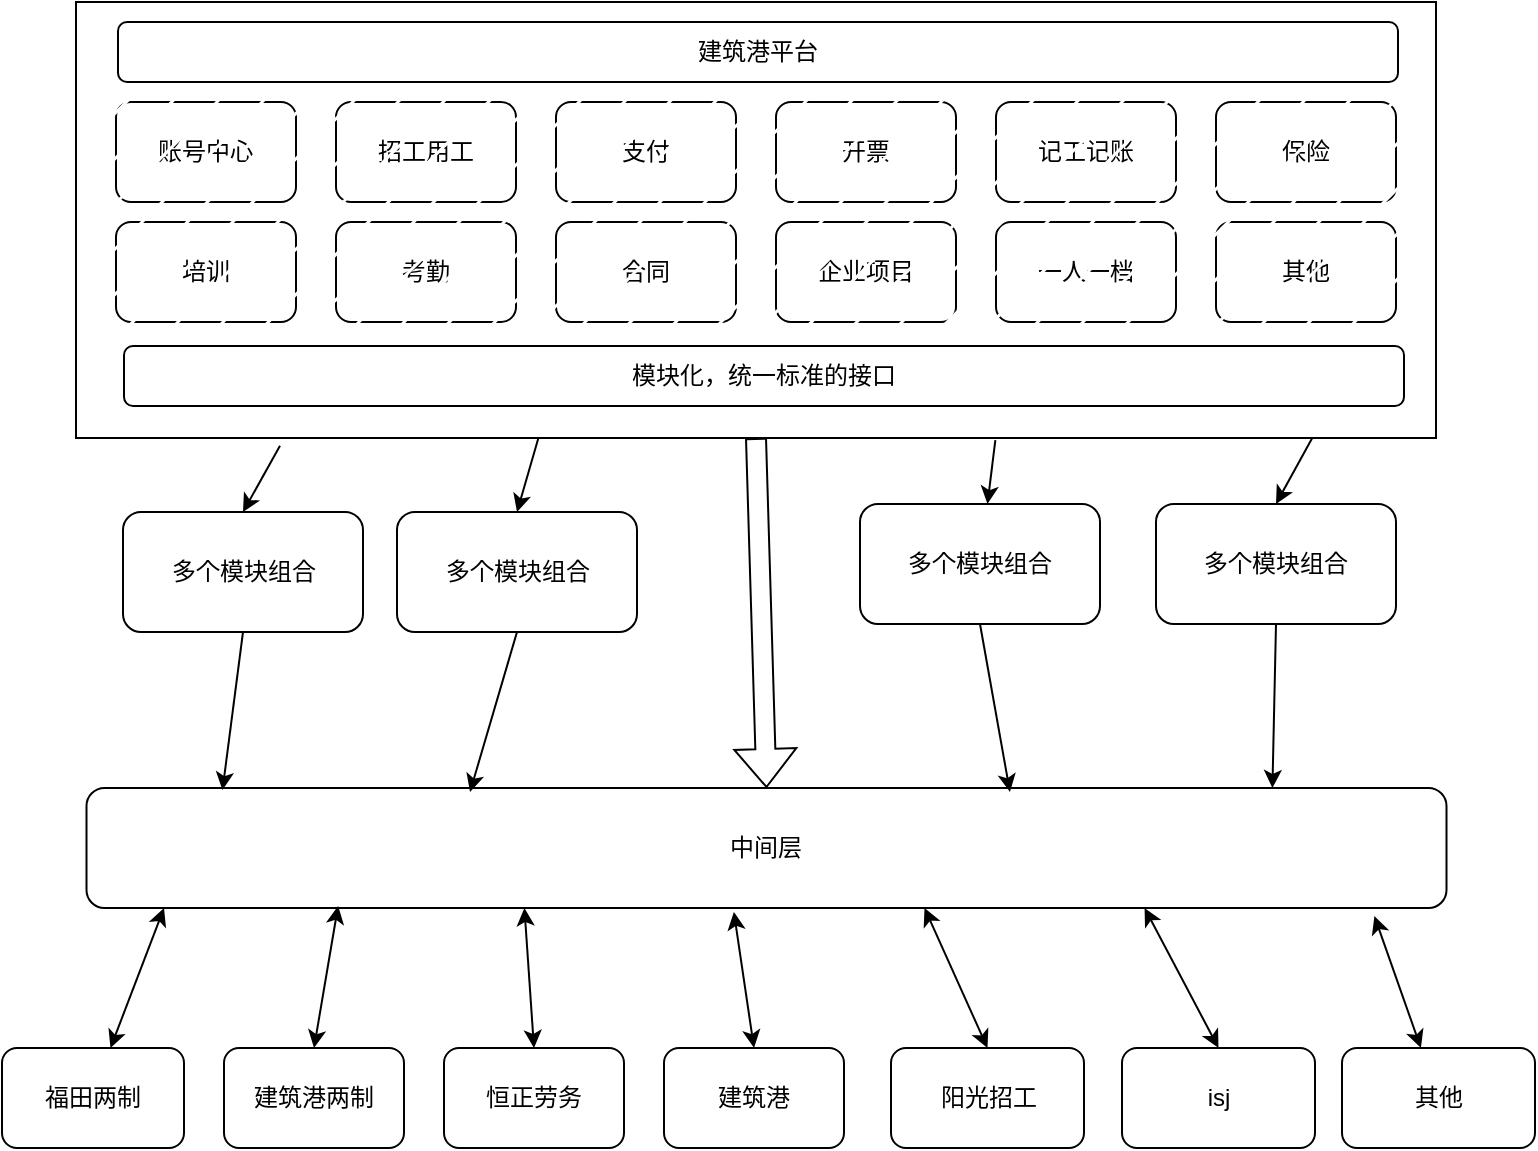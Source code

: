 <mxfile version="20.8.23" type="github">
  <diagram name="第 1 页" id="tbg_fmdCX5CqqrwgTBq0">
    <mxGraphModel dx="1114" dy="584" grid="0" gridSize="10" guides="1" tooltips="1" connect="1" arrows="1" fold="1" page="1" pageScale="1" pageWidth="827" pageHeight="1169" background="none" math="0" shadow="0">
      <root>
        <mxCell id="0" />
        <mxCell id="1" parent="0" />
        <mxCell id="WXcVR7__MfLYjjvhe_ep-1" value="账号中心" style="rounded=1;whiteSpace=wrap;html=1;" vertex="1" parent="1">
          <mxGeometry x="81" y="200" width="90" height="50" as="geometry" />
        </mxCell>
        <mxCell id="WXcVR7__MfLYjjvhe_ep-2" value="招工用工" style="rounded=1;whiteSpace=wrap;html=1;" vertex="1" parent="1">
          <mxGeometry x="191" y="200" width="90" height="50" as="geometry" />
        </mxCell>
        <mxCell id="WXcVR7__MfLYjjvhe_ep-3" value="支付" style="rounded=1;whiteSpace=wrap;html=1;" vertex="1" parent="1">
          <mxGeometry x="301" y="200" width="90" height="50" as="geometry" />
        </mxCell>
        <mxCell id="WXcVR7__MfLYjjvhe_ep-4" value="开票" style="rounded=1;whiteSpace=wrap;html=1;" vertex="1" parent="1">
          <mxGeometry x="411" y="200" width="90" height="50" as="geometry" />
        </mxCell>
        <mxCell id="WXcVR7__MfLYjjvhe_ep-5" value="记工记账" style="rounded=1;whiteSpace=wrap;html=1;" vertex="1" parent="1">
          <mxGeometry x="521" y="200" width="90" height="50" as="geometry" />
        </mxCell>
        <mxCell id="WXcVR7__MfLYjjvhe_ep-6" value="保险" style="rounded=1;whiteSpace=wrap;html=1;" vertex="1" parent="1">
          <mxGeometry x="631" y="200" width="90" height="50" as="geometry" />
        </mxCell>
        <mxCell id="WXcVR7__MfLYjjvhe_ep-7" value="培训" style="rounded=1;whiteSpace=wrap;html=1;" vertex="1" parent="1">
          <mxGeometry x="81" y="260" width="90" height="50" as="geometry" />
        </mxCell>
        <mxCell id="WXcVR7__MfLYjjvhe_ep-8" value="考勤" style="rounded=1;whiteSpace=wrap;html=1;" vertex="1" parent="1">
          <mxGeometry x="191" y="260" width="90" height="50" as="geometry" />
        </mxCell>
        <mxCell id="WXcVR7__MfLYjjvhe_ep-9" value="合同" style="rounded=1;whiteSpace=wrap;html=1;" vertex="1" parent="1">
          <mxGeometry x="301" y="260" width="90" height="50" as="geometry" />
        </mxCell>
        <mxCell id="WXcVR7__MfLYjjvhe_ep-10" value="企业项目" style="rounded=1;whiteSpace=wrap;html=1;" vertex="1" parent="1">
          <mxGeometry x="411" y="260" width="90" height="50" as="geometry" />
        </mxCell>
        <mxCell id="WXcVR7__MfLYjjvhe_ep-11" value="一人一档" style="rounded=1;whiteSpace=wrap;html=1;" vertex="1" parent="1">
          <mxGeometry x="521" y="260" width="90" height="50" as="geometry" />
        </mxCell>
        <mxCell id="WXcVR7__MfLYjjvhe_ep-12" value="其他" style="rounded=1;whiteSpace=wrap;html=1;" vertex="1" parent="1">
          <mxGeometry x="631" y="260" width="90" height="50" as="geometry" />
        </mxCell>
        <mxCell id="WXcVR7__MfLYjjvhe_ep-13" value="" style="rounded=0;whiteSpace=wrap;html=1;gradientColor=none;fillStyle=hatch;" vertex="1" parent="1">
          <mxGeometry x="61" y="150" width="680" height="218" as="geometry" />
        </mxCell>
        <mxCell id="WXcVR7__MfLYjjvhe_ep-14" value="建筑港平台" style="rounded=1;whiteSpace=wrap;html=1;fillStyle=hatch;" vertex="1" parent="1">
          <mxGeometry x="82" y="160" width="640" height="30" as="geometry" />
        </mxCell>
        <mxCell id="WXcVR7__MfLYjjvhe_ep-16" value="福田两制" style="rounded=1;whiteSpace=wrap;html=1;fillStyle=hatch;" vertex="1" parent="1">
          <mxGeometry x="24" y="673" width="91" height="50" as="geometry" />
        </mxCell>
        <mxCell id="WXcVR7__MfLYjjvhe_ep-17" value="建筑港两制" style="rounded=1;whiteSpace=wrap;html=1;fillStyle=hatch;" vertex="1" parent="1">
          <mxGeometry x="135" y="673" width="90" height="50" as="geometry" />
        </mxCell>
        <mxCell id="WXcVR7__MfLYjjvhe_ep-18" value="恒正劳务" style="rounded=1;whiteSpace=wrap;html=1;fillStyle=hatch;" vertex="1" parent="1">
          <mxGeometry x="245" y="673" width="90" height="50" as="geometry" />
        </mxCell>
        <mxCell id="WXcVR7__MfLYjjvhe_ep-19" value="建筑港" style="rounded=1;whiteSpace=wrap;html=1;fillStyle=hatch;" vertex="1" parent="1">
          <mxGeometry x="355" y="673" width="90" height="50" as="geometry" />
        </mxCell>
        <mxCell id="WXcVR7__MfLYjjvhe_ep-20" value="阳光招工" style="rounded=1;whiteSpace=wrap;html=1;fillStyle=hatch;" vertex="1" parent="1">
          <mxGeometry x="468.5" y="673" width="96.5" height="50" as="geometry" />
        </mxCell>
        <mxCell id="WXcVR7__MfLYjjvhe_ep-21" value="isj" style="rounded=1;whiteSpace=wrap;html=1;fillStyle=hatch;" vertex="1" parent="1">
          <mxGeometry x="584" y="673" width="96.5" height="50" as="geometry" />
        </mxCell>
        <mxCell id="WXcVR7__MfLYjjvhe_ep-22" value="其他" style="rounded=1;whiteSpace=wrap;html=1;fillStyle=hatch;" vertex="1" parent="1">
          <mxGeometry x="694" y="673" width="96.5" height="50" as="geometry" />
        </mxCell>
        <mxCell id="WXcVR7__MfLYjjvhe_ep-30" value="中间层" style="rounded=1;whiteSpace=wrap;html=1;fillStyle=hatch;" vertex="1" parent="1">
          <mxGeometry x="66.25" y="543" width="680" height="60" as="geometry" />
        </mxCell>
        <mxCell id="WXcVR7__MfLYjjvhe_ep-33" value="" style="shape=flexArrow;endArrow=classic;html=1;rounded=0;entryX=0.5;entryY=0;entryDx=0;entryDy=0;exitX=0.5;exitY=1;exitDx=0;exitDy=0;" edge="1" parent="1" source="WXcVR7__MfLYjjvhe_ep-13" target="WXcVR7__MfLYjjvhe_ep-30">
          <mxGeometry width="50" height="50" relative="1" as="geometry">
            <mxPoint x="381" y="494" as="sourcePoint" />
            <mxPoint x="440" y="462" as="targetPoint" />
          </mxGeometry>
        </mxCell>
        <mxCell id="WXcVR7__MfLYjjvhe_ep-35" value="" style="endArrow=classic;startArrow=classic;html=1;rounded=0;entryX=0.596;entryY=0;entryDx=0;entryDy=0;entryPerimeter=0;exitX=0.057;exitY=1;exitDx=0;exitDy=0;exitPerimeter=0;" edge="1" parent="1" source="WXcVR7__MfLYjjvhe_ep-30" target="WXcVR7__MfLYjjvhe_ep-16">
          <mxGeometry width="50" height="50" relative="1" as="geometry">
            <mxPoint x="395.25" y="603" as="sourcePoint" />
            <mxPoint x="445.25" y="553" as="targetPoint" />
          </mxGeometry>
        </mxCell>
        <mxCell id="WXcVR7__MfLYjjvhe_ep-36" value="" style="endArrow=classic;startArrow=classic;html=1;rounded=0;entryX=0.5;entryY=0;entryDx=0;entryDy=0;exitX=0.185;exitY=0.983;exitDx=0;exitDy=0;exitPerimeter=0;" edge="1" parent="1" source="WXcVR7__MfLYjjvhe_ep-30" target="WXcVR7__MfLYjjvhe_ep-17">
          <mxGeometry width="50" height="50" relative="1" as="geometry">
            <mxPoint x="115.25" y="613" as="sourcePoint" />
            <mxPoint x="87.25" y="743" as="targetPoint" />
          </mxGeometry>
        </mxCell>
        <mxCell id="WXcVR7__MfLYjjvhe_ep-37" value="" style="endArrow=classic;startArrow=classic;html=1;rounded=0;entryX=0.5;entryY=0;entryDx=0;entryDy=0;exitX=0.322;exitY=1;exitDx=0;exitDy=0;exitPerimeter=0;" edge="1" parent="1" source="WXcVR7__MfLYjjvhe_ep-30" target="WXcVR7__MfLYjjvhe_ep-18">
          <mxGeometry width="50" height="50" relative="1" as="geometry">
            <mxPoint x="202.25" y="612" as="sourcePoint" />
            <mxPoint x="189.25" y="743" as="targetPoint" />
          </mxGeometry>
        </mxCell>
        <mxCell id="WXcVR7__MfLYjjvhe_ep-38" value="" style="endArrow=classic;startArrow=classic;html=1;rounded=0;entryX=0.5;entryY=0;entryDx=0;entryDy=0;exitX=0.476;exitY=1.033;exitDx=0;exitDy=0;exitPerimeter=0;" edge="1" parent="1" source="WXcVR7__MfLYjjvhe_ep-30" target="WXcVR7__MfLYjjvhe_ep-19">
          <mxGeometry width="50" height="50" relative="1" as="geometry">
            <mxPoint x="295.25" y="613" as="sourcePoint" />
            <mxPoint x="299.25" y="743" as="targetPoint" />
          </mxGeometry>
        </mxCell>
        <mxCell id="WXcVR7__MfLYjjvhe_ep-39" value="" style="endArrow=classic;startArrow=classic;html=1;rounded=0;entryX=0.5;entryY=0;entryDx=0;entryDy=0;" edge="1" parent="1" target="WXcVR7__MfLYjjvhe_ep-20">
          <mxGeometry width="50" height="50" relative="1" as="geometry">
            <mxPoint x="485.25" y="603" as="sourcePoint" />
            <mxPoint x="409.25" y="743" as="targetPoint" />
          </mxGeometry>
        </mxCell>
        <mxCell id="WXcVR7__MfLYjjvhe_ep-40" value="" style="endArrow=classic;startArrow=classic;html=1;rounded=0;entryX=0.5;entryY=0;entryDx=0;entryDy=0;exitX=0.778;exitY=1;exitDx=0;exitDy=0;exitPerimeter=0;" edge="1" parent="1" source="WXcVR7__MfLYjjvhe_ep-30" target="WXcVR7__MfLYjjvhe_ep-21">
          <mxGeometry width="50" height="50" relative="1" as="geometry">
            <mxPoint x="496.25" y="616" as="sourcePoint" />
            <mxPoint x="526.25" y="743" as="targetPoint" />
          </mxGeometry>
        </mxCell>
        <mxCell id="WXcVR7__MfLYjjvhe_ep-41" value="" style="endArrow=classic;startArrow=classic;html=1;rounded=0;exitX=0.947;exitY=1.067;exitDx=0;exitDy=0;exitPerimeter=0;" edge="1" parent="1" source="WXcVR7__MfLYjjvhe_ep-30" target="WXcVR7__MfLYjjvhe_ep-22">
          <mxGeometry width="50" height="50" relative="1" as="geometry">
            <mxPoint x="506.25" y="626" as="sourcePoint" />
            <mxPoint x="536.25" y="753" as="targetPoint" />
          </mxGeometry>
        </mxCell>
        <mxCell id="WXcVR7__MfLYjjvhe_ep-42" value="模块化，统一标准的接口" style="rounded=1;whiteSpace=wrap;html=1;fillStyle=hatch;" vertex="1" parent="1">
          <mxGeometry x="85" y="322" width="640" height="30" as="geometry" />
        </mxCell>
        <mxCell id="WXcVR7__MfLYjjvhe_ep-44" value="多个模块组合" style="rounded=1;whiteSpace=wrap;html=1;fillStyle=hatch;" vertex="1" parent="1">
          <mxGeometry x="84.5" y="405" width="120" height="60" as="geometry" />
        </mxCell>
        <mxCell id="WXcVR7__MfLYjjvhe_ep-45" value="多个模块组合" style="rounded=1;whiteSpace=wrap;html=1;fillStyle=hatch;" vertex="1" parent="1">
          <mxGeometry x="221.5" y="405" width="120" height="60" as="geometry" />
        </mxCell>
        <mxCell id="WXcVR7__MfLYjjvhe_ep-46" value="多个模块组合" style="rounded=1;whiteSpace=wrap;html=1;fillStyle=hatch;" vertex="1" parent="1">
          <mxGeometry x="453" y="401" width="120" height="60" as="geometry" />
        </mxCell>
        <mxCell id="WXcVR7__MfLYjjvhe_ep-47" value="多个模块组合" style="rounded=1;whiteSpace=wrap;html=1;fillStyle=hatch;" vertex="1" parent="1">
          <mxGeometry x="601" y="401" width="120" height="60" as="geometry" />
        </mxCell>
        <mxCell id="WXcVR7__MfLYjjvhe_ep-48" value="" style="endArrow=classic;html=1;rounded=0;entryX=0.5;entryY=0;entryDx=0;entryDy=0;exitX=0.15;exitY=1.018;exitDx=0;exitDy=0;exitPerimeter=0;" edge="1" parent="1" source="WXcVR7__MfLYjjvhe_ep-13" target="WXcVR7__MfLYjjvhe_ep-44">
          <mxGeometry width="50" height="50" relative="1" as="geometry">
            <mxPoint x="387" y="466" as="sourcePoint" />
            <mxPoint x="437" y="416" as="targetPoint" />
          </mxGeometry>
        </mxCell>
        <mxCell id="WXcVR7__MfLYjjvhe_ep-49" value="" style="endArrow=classic;html=1;rounded=0;entryX=0.5;entryY=0;entryDx=0;entryDy=0;exitX=0.34;exitY=1;exitDx=0;exitDy=0;exitPerimeter=0;" edge="1" parent="1" source="WXcVR7__MfLYjjvhe_ep-13" target="WXcVR7__MfLYjjvhe_ep-45">
          <mxGeometry width="50" height="50" relative="1" as="geometry">
            <mxPoint x="173" y="382" as="sourcePoint" />
            <mxPoint x="155" y="415" as="targetPoint" />
          </mxGeometry>
        </mxCell>
        <mxCell id="WXcVR7__MfLYjjvhe_ep-50" value="" style="endArrow=classic;html=1;rounded=0;exitX=0.676;exitY=1.005;exitDx=0;exitDy=0;exitPerimeter=0;fontStyle=1" edge="1" parent="1" source="WXcVR7__MfLYjjvhe_ep-13" target="WXcVR7__MfLYjjvhe_ep-46">
          <mxGeometry width="50" height="50" relative="1" as="geometry">
            <mxPoint x="183" y="392" as="sourcePoint" />
            <mxPoint x="165" y="425" as="targetPoint" />
          </mxGeometry>
        </mxCell>
        <mxCell id="WXcVR7__MfLYjjvhe_ep-51" value="" style="endArrow=classic;html=1;rounded=0;exitX=0.909;exitY=1;exitDx=0;exitDy=0;exitPerimeter=0;fontStyle=1;entryX=0.5;entryY=0;entryDx=0;entryDy=0;" edge="1" parent="1" source="WXcVR7__MfLYjjvhe_ep-13" target="WXcVR7__MfLYjjvhe_ep-47">
          <mxGeometry width="50" height="50" relative="1" as="geometry">
            <mxPoint x="531" y="379" as="sourcePoint" />
            <mxPoint x="527" y="411" as="targetPoint" />
          </mxGeometry>
        </mxCell>
        <mxCell id="WXcVR7__MfLYjjvhe_ep-52" value="" style="endArrow=classic;html=1;rounded=0;exitX=0.5;exitY=1;exitDx=0;exitDy=0;entryX=0.1;entryY=0.017;entryDx=0;entryDy=0;entryPerimeter=0;" edge="1" parent="1" source="WXcVR7__MfLYjjvhe_ep-44" target="WXcVR7__MfLYjjvhe_ep-30">
          <mxGeometry width="50" height="50" relative="1" as="geometry">
            <mxPoint x="387" y="666" as="sourcePoint" />
            <mxPoint x="437" y="616" as="targetPoint" />
          </mxGeometry>
        </mxCell>
        <mxCell id="WXcVR7__MfLYjjvhe_ep-53" value="" style="endArrow=classic;html=1;rounded=0;exitX=0.5;exitY=1;exitDx=0;exitDy=0;entryX=0.282;entryY=0.033;entryDx=0;entryDy=0;entryPerimeter=0;" edge="1" parent="1" source="WXcVR7__MfLYjjvhe_ep-45" target="WXcVR7__MfLYjjvhe_ep-30">
          <mxGeometry width="50" height="50" relative="1" as="geometry">
            <mxPoint x="155" y="475" as="sourcePoint" />
            <mxPoint x="144" y="554" as="targetPoint" />
          </mxGeometry>
        </mxCell>
        <mxCell id="WXcVR7__MfLYjjvhe_ep-54" value="" style="endArrow=classic;html=1;rounded=0;exitX=0.5;exitY=1;exitDx=0;exitDy=0;entryX=0.679;entryY=0.033;entryDx=0;entryDy=0;entryPerimeter=0;" edge="1" parent="1" source="WXcVR7__MfLYjjvhe_ep-46" target="WXcVR7__MfLYjjvhe_ep-30">
          <mxGeometry width="50" height="50" relative="1" as="geometry">
            <mxPoint x="292" y="475" as="sourcePoint" />
            <mxPoint x="268" y="555" as="targetPoint" />
          </mxGeometry>
        </mxCell>
        <mxCell id="WXcVR7__MfLYjjvhe_ep-55" value="" style="endArrow=classic;html=1;rounded=0;exitX=0.5;exitY=1;exitDx=0;exitDy=0;entryX=0.872;entryY=0;entryDx=0;entryDy=0;entryPerimeter=0;" edge="1" parent="1" source="WXcVR7__MfLYjjvhe_ep-47" target="WXcVR7__MfLYjjvhe_ep-30">
          <mxGeometry width="50" height="50" relative="1" as="geometry">
            <mxPoint x="523" y="471" as="sourcePoint" />
            <mxPoint x="538" y="555" as="targetPoint" />
          </mxGeometry>
        </mxCell>
      </root>
    </mxGraphModel>
  </diagram>
</mxfile>
